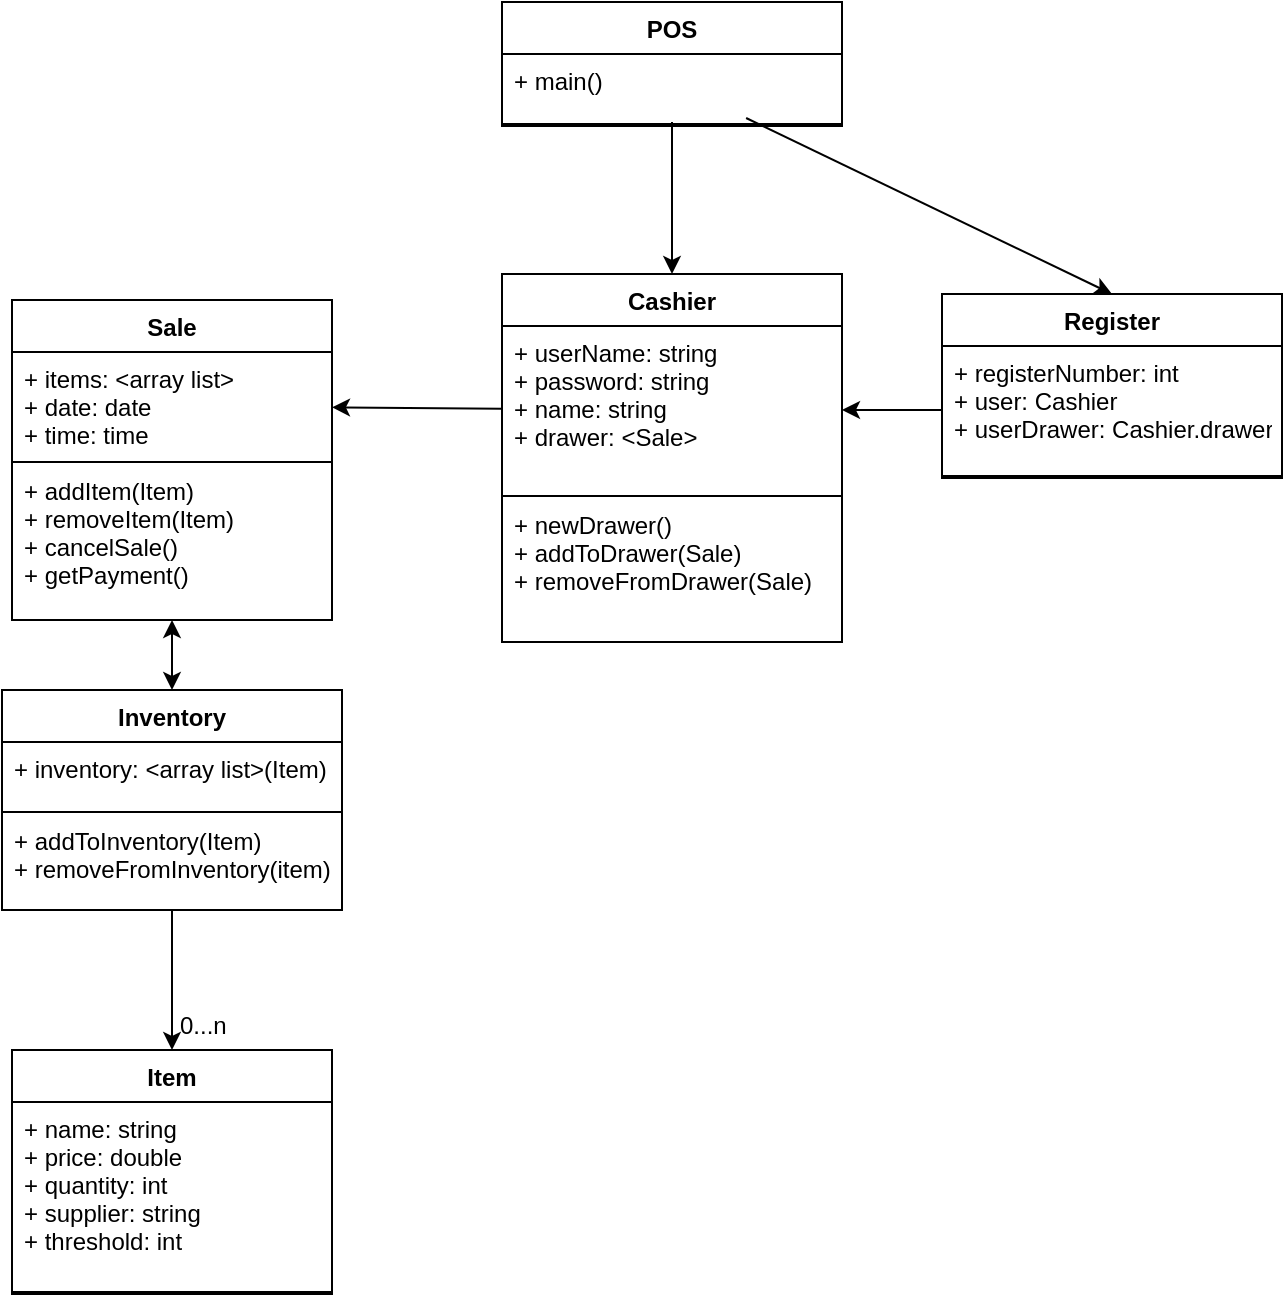 <mxfile version="10.6.5" type="github"><diagram name="Page-1" id="c4acf3e9-155e-7222-9cf6-157b1a14988f"><mxGraphModel dx="1010" dy="577" grid="1" gridSize="10" guides="1" tooltips="1" connect="1" arrows="1" fold="1" page="1" pageScale="1" pageWidth="850" pageHeight="1100" background="#ffffff" math="0" shadow="0"><root><mxCell id="0"/><mxCell id="1" parent="0"/><mxCell id="IUod-gKV2CzKdF3peJkF-1" value="Cashier" style="swimlane;fontStyle=1;align=center;verticalAlign=top;childLayout=stackLayout;horizontal=1;startSize=26;horizontalStack=0;resizeParent=1;resizeParentMax=0;resizeLast=0;collapsible=1;marginBottom=0;" parent="1" vertex="1"><mxGeometry x="420" y="296" width="170" height="184" as="geometry"/></mxCell><mxCell id="IUod-gKV2CzKdF3peJkF-2" value="+ userName: string&#xA;+ password: string&#xA;+ name: string&#xA;+ drawer: &lt;Sale&gt;&#xA;" style="text;strokeColor=none;fillColor=none;align=left;verticalAlign=top;spacingLeft=4;spacingRight=4;overflow=hidden;rotatable=0;points=[[0,0.5],[1,0.5]];portConstraint=eastwest;" parent="IUod-gKV2CzKdF3peJkF-1" vertex="1"><mxGeometry y="26" width="170" height="84" as="geometry"/></mxCell><mxCell id="IUod-gKV2CzKdF3peJkF-3" value="" style="line;strokeWidth=1;fillColor=none;align=left;verticalAlign=middle;spacingTop=-1;spacingLeft=3;spacingRight=3;rotatable=0;labelPosition=right;points=[];portConstraint=eastwest;" parent="IUod-gKV2CzKdF3peJkF-1" vertex="1"><mxGeometry y="110" width="170" height="2" as="geometry"/></mxCell><mxCell id="IUod-gKV2CzKdF3peJkF-4" value="+ newDrawer()&#xA;+ addToDrawer(Sale)&#xA;+ removeFromDrawer(Sale)&#xA;" style="text;strokeColor=none;fillColor=none;align=left;verticalAlign=top;spacingLeft=4;spacingRight=4;overflow=hidden;rotatable=0;points=[[0,0.5],[1,0.5]];portConstraint=eastwest;" parent="IUod-gKV2CzKdF3peJkF-1" vertex="1"><mxGeometry y="112" width="170" height="72" as="geometry"/></mxCell><mxCell id="IUod-gKV2CzKdF3peJkF-6" value="Sale" style="swimlane;fontStyle=1;align=center;verticalAlign=top;childLayout=stackLayout;horizontal=1;startSize=26;horizontalStack=0;resizeParent=1;resizeParentMax=0;resizeLast=0;collapsible=1;marginBottom=0;" parent="1" vertex="1"><mxGeometry x="175" y="309" width="160" height="160" as="geometry"/></mxCell><mxCell id="IUod-gKV2CzKdF3peJkF-7" value="+ items: &lt;array list&gt; &#xA;+ date: date&#xA;+ time: time&#xA;&#xA;" style="text;strokeColor=none;fillColor=none;align=left;verticalAlign=top;spacingLeft=4;spacingRight=4;overflow=hidden;rotatable=0;points=[[0,0.5],[1,0.5]];portConstraint=eastwest;" parent="IUod-gKV2CzKdF3peJkF-6" vertex="1"><mxGeometry y="26" width="160" height="54" as="geometry"/></mxCell><mxCell id="IUod-gKV2CzKdF3peJkF-8" value="" style="line;strokeWidth=1;fillColor=none;align=left;verticalAlign=middle;spacingTop=-1;spacingLeft=3;spacingRight=3;rotatable=0;labelPosition=right;points=[];portConstraint=eastwest;" parent="IUod-gKV2CzKdF3peJkF-6" vertex="1"><mxGeometry y="80" width="160" height="2" as="geometry"/></mxCell><mxCell id="IUod-gKV2CzKdF3peJkF-9" value="+ addItem(Item)&#xA;+ removeItem(Item)&#xA;+ cancelSale()&#xA;+ getPayment()&#xA;" style="text;strokeColor=none;fillColor=none;align=left;verticalAlign=top;spacingLeft=4;spacingRight=4;overflow=hidden;rotatable=0;points=[[0,0.5],[1,0.5]];portConstraint=eastwest;" parent="IUod-gKV2CzKdF3peJkF-6" vertex="1"><mxGeometry y="82" width="160" height="78" as="geometry"/></mxCell><mxCell id="IUod-gKV2CzKdF3peJkF-11" value="Register" style="swimlane;fontStyle=1;align=center;verticalAlign=top;childLayout=stackLayout;horizontal=1;startSize=26;horizontalStack=0;resizeParent=1;resizeParentMax=0;resizeLast=0;collapsible=1;marginBottom=0;" parent="1" vertex="1"><mxGeometry x="640" y="306" width="170" height="92" as="geometry"/></mxCell><mxCell id="IUod-gKV2CzKdF3peJkF-12" value="+ registerNumber: int&#xA;+ user: Cashier&#xA;+ userDrawer: Cashier.drawer&#xA;&#xA;" style="text;strokeColor=none;fillColor=none;align=left;verticalAlign=top;spacingLeft=4;spacingRight=4;overflow=hidden;rotatable=0;points=[[0,0.5],[1,0.5]];portConstraint=eastwest;" parent="IUod-gKV2CzKdF3peJkF-11" vertex="1"><mxGeometry y="26" width="170" height="64" as="geometry"/></mxCell><mxCell id="IUod-gKV2CzKdF3peJkF-13" value="" style="line;strokeWidth=1;fillColor=none;align=left;verticalAlign=middle;spacingTop=-1;spacingLeft=3;spacingRight=3;rotatable=0;labelPosition=right;points=[];portConstraint=eastwest;" parent="IUod-gKV2CzKdF3peJkF-11" vertex="1"><mxGeometry y="90" width="170" height="2" as="geometry"/></mxCell><mxCell id="IUod-gKV2CzKdF3peJkF-15" value="Item" style="swimlane;fontStyle=1;align=center;verticalAlign=top;childLayout=stackLayout;horizontal=1;startSize=26;horizontalStack=0;resizeParent=1;resizeParentMax=0;resizeLast=0;collapsible=1;marginBottom=0;" parent="1" vertex="1"><mxGeometry x="175" y="684" width="160" height="122" as="geometry"/></mxCell><mxCell id="IUod-gKV2CzKdF3peJkF-16" value="+ name: string&#xA;+ price: double&#xA;+ quantity: int&#xA;+ supplier: string&#xA;+ threshold: int&#xA;" style="text;strokeColor=none;fillColor=none;align=left;verticalAlign=top;spacingLeft=4;spacingRight=4;overflow=hidden;rotatable=0;points=[[0,0.5],[1,0.5]];portConstraint=eastwest;" parent="IUod-gKV2CzKdF3peJkF-15" vertex="1"><mxGeometry y="26" width="160" height="94" as="geometry"/></mxCell><mxCell id="IUod-gKV2CzKdF3peJkF-17" value="" style="line;strokeWidth=1;fillColor=none;align=left;verticalAlign=middle;spacingTop=-1;spacingLeft=3;spacingRight=3;rotatable=0;labelPosition=right;points=[];portConstraint=eastwest;" parent="IUod-gKV2CzKdF3peJkF-15" vertex="1"><mxGeometry y="120" width="160" height="2" as="geometry"/></mxCell><mxCell id="IUod-gKV2CzKdF3peJkF-19" value="Inventory" style="swimlane;fontStyle=1;align=center;verticalAlign=top;childLayout=stackLayout;horizontal=1;startSize=26;horizontalStack=0;resizeParent=1;resizeParentMax=0;resizeLast=0;collapsible=1;marginBottom=0;" parent="1" vertex="1"><mxGeometry x="170" y="504" width="170" height="110" as="geometry"/></mxCell><mxCell id="IUod-gKV2CzKdF3peJkF-20" value="+ inventory: &lt;array list&gt;(Item)" style="text;strokeColor=none;fillColor=none;align=left;verticalAlign=top;spacingLeft=4;spacingRight=4;overflow=hidden;rotatable=0;points=[[0,0.5],[1,0.5]];portConstraint=eastwest;" parent="IUod-gKV2CzKdF3peJkF-19" vertex="1"><mxGeometry y="26" width="170" height="34" as="geometry"/></mxCell><mxCell id="IUod-gKV2CzKdF3peJkF-21" value="" style="line;strokeWidth=1;fillColor=none;align=left;verticalAlign=middle;spacingTop=-1;spacingLeft=3;spacingRight=3;rotatable=0;labelPosition=right;points=[];portConstraint=eastwest;" parent="IUod-gKV2CzKdF3peJkF-19" vertex="1"><mxGeometry y="60" width="170" height="2" as="geometry"/></mxCell><mxCell id="IUod-gKV2CzKdF3peJkF-22" value="+ addToInventory(Item)&#xA;+ removeFromInventory(item)&#xA;" style="text;strokeColor=none;fillColor=none;align=left;verticalAlign=top;spacingLeft=4;spacingRight=4;overflow=hidden;rotatable=0;points=[[0,0.5],[1,0.5]];portConstraint=eastwest;" parent="IUod-gKV2CzKdF3peJkF-19" vertex="1"><mxGeometry y="62" width="170" height="48" as="geometry"/></mxCell><mxCell id="IUod-gKV2CzKdF3peJkF-29" value="0...n" style="text;html=1;resizable=0;points=[];autosize=1;align=left;verticalAlign=top;spacingTop=-4;" parent="1" vertex="1"><mxGeometry x="257" y="662" width="40" height="20" as="geometry"/></mxCell><mxCell id="IUod-gKV2CzKdF3peJkF-32" value="" style="endArrow=classic;startArrow=classic;html=1;exitX=0.5;exitY=0;exitDx=0;exitDy=0;" parent="1" source="IUod-gKV2CzKdF3peJkF-19" target="IUod-gKV2CzKdF3peJkF-9" edge="1"><mxGeometry width="50" height="50" relative="1" as="geometry"><mxPoint x="365" y="504" as="sourcePoint"/><mxPoint x="415" y="454" as="targetPoint"/></mxGeometry></mxCell><mxCell id="IUod-gKV2CzKdF3peJkF-34" value="" style="endArrow=classic;html=1;entryX=0.5;entryY=0;entryDx=0;entryDy=0;" parent="1" source="IUod-gKV2CzKdF3peJkF-22" target="IUod-gKV2CzKdF3peJkF-15" edge="1"><mxGeometry width="50" height="50" relative="1" as="geometry"><mxPoint x="170" y="910" as="sourcePoint"/><mxPoint x="220" y="860" as="targetPoint"/></mxGeometry></mxCell><mxCell id="IUod-gKV2CzKdF3peJkF-35" value="" style="endArrow=classic;html=1;" parent="1" source="IUod-gKV2CzKdF3peJkF-2" target="IUod-gKV2CzKdF3peJkF-7" edge="1"><mxGeometry width="50" height="50" relative="1" as="geometry"><mxPoint x="350" y="419" as="sourcePoint"/><mxPoint x="400" y="369" as="targetPoint"/></mxGeometry></mxCell><mxCell id="IUod-gKV2CzKdF3peJkF-37" value="" style="endArrow=classic;html=1;" parent="1" source="IUod-gKV2CzKdF3peJkF-12" target="IUod-gKV2CzKdF3peJkF-2" edge="1"><mxGeometry width="50" height="50" relative="1" as="geometry"><mxPoint x="430" y="373.32" as="sourcePoint"/><mxPoint x="345" y="372.64" as="targetPoint"/></mxGeometry></mxCell><mxCell id="IUod-gKV2CzKdF3peJkF-38" value="POS" style="swimlane;fontStyle=1;align=center;verticalAlign=top;childLayout=stackLayout;horizontal=1;startSize=26;horizontalStack=0;resizeParent=1;resizeParentMax=0;resizeLast=0;collapsible=1;marginBottom=0;" parent="1" vertex="1"><mxGeometry x="420" y="160" width="170" height="62" as="geometry"/></mxCell><mxCell id="IUod-gKV2CzKdF3peJkF-39" value="+ main()" style="text;strokeColor=none;fillColor=none;align=left;verticalAlign=top;spacingLeft=4;spacingRight=4;overflow=hidden;rotatable=0;points=[[0,0.5],[1,0.5]];portConstraint=eastwest;" parent="IUod-gKV2CzKdF3peJkF-38" vertex="1"><mxGeometry y="26" width="170" height="34" as="geometry"/></mxCell><mxCell id="IUod-gKV2CzKdF3peJkF-40" value="" style="line;strokeWidth=1;fillColor=none;align=left;verticalAlign=middle;spacingTop=-1;spacingLeft=3;spacingRight=3;rotatable=0;labelPosition=right;points=[];portConstraint=eastwest;" parent="IUod-gKV2CzKdF3peJkF-38" vertex="1"><mxGeometry y="60" width="170" height="2" as="geometry"/></mxCell><mxCell id="IUod-gKV2CzKdF3peJkF-42" value="" style="endArrow=classic;html=1;entryX=0.5;entryY=0;entryDx=0;entryDy=0;exitX=0.718;exitY=-1;exitDx=0;exitDy=0;exitPerimeter=0;" parent="1" source="IUod-gKV2CzKdF3peJkF-40" target="IUod-gKV2CzKdF3peJkF-11" edge="1"><mxGeometry width="50" height="50" relative="1" as="geometry"><mxPoint x="380" y="240" as="sourcePoint"/><mxPoint x="430" y="190" as="targetPoint"/></mxGeometry></mxCell><mxCell id="IUod-gKV2CzKdF3peJkF-43" value="" style="endArrow=classic;html=1;entryX=0.5;entryY=0;entryDx=0;entryDy=0;" parent="1" source="IUod-gKV2CzKdF3peJkF-39" target="IUod-gKV2CzKdF3peJkF-1" edge="1"><mxGeometry width="50" height="50" relative="1" as="geometry"><mxPoint x="140" y="220" as="sourcePoint"/><mxPoint x="190" y="170" as="targetPoint"/></mxGeometry></mxCell></root></mxGraphModel></diagram></mxfile>
